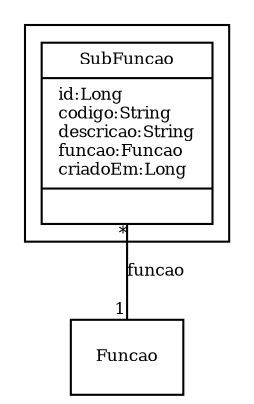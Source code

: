 digraph G{
fontname = "Times-Roman"
fontsize = 8

node [
        fontname = "Times-Roman"
        fontsize = 8
        shape = "record"
]

edge [
        fontname = "Times-Roman"
        fontsize = 8
]

subgraph clusterSUBFUNCAO
{
SubFuncao [label = "{SubFuncao|id:Long\lcodigo:String\ldescricao:String\lfuncao:Funcao\lcriadoEm:Long\l|\l}"]
}
edge [arrowhead = "none" headlabel = "1" taillabel = "*"] SubFuncao -> Funcao [label = "funcao"]
}

